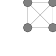 \begin{tikzpicture}[transform canvas={scale=0.08}]
%% vertices
\draw[fill=gray] (0,0) circle (20pt);
\draw[fill=gray] (4,0) circle (20pt);
\draw[fill=gray] (0,4) circle (20pt);
\draw[fill=gray] (4,4) circle (20pt);
%% vertex labels
%%% edges
\draw[gray, thick] (0,0) -- (4,0) -- (4,4) -- (0,4) -- (0,0) -- (4,4) -- (4,0) -- (0,4) ;
\end{tikzpicture}